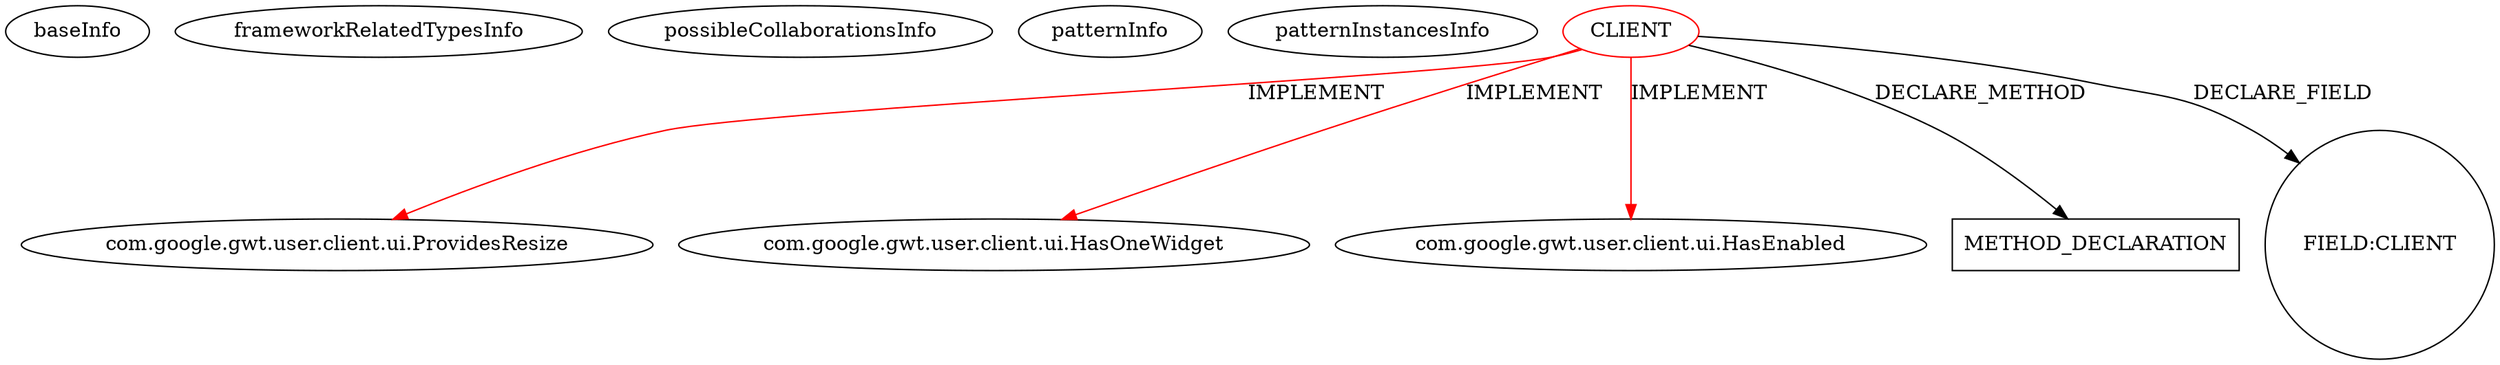 digraph {
baseInfo[graphId=607,category="pattern",isAnonymous=false,possibleRelation=false]
frameworkRelatedTypesInfo[0="com.google.gwt.user.client.ui.ProvidesResize",1="com.google.gwt.user.client.ui.HasOneWidget",2="com.google.gwt.user.client.ui.HasEnabled"]
possibleCollaborationsInfo[]
patternInfo[frequency=2.0,patternRootClient=0]
patternInstancesInfo[0="kospiotr-gwt-layout-designer~/kospiotr-gwt-layout-designer/gwt-layout-designer-master/src/main/java/pl/pkosmowski/gxtshowcase/client/MainPanel.java~MainPanel~3417",1="rdomingonl-layoutTest~/rdomingonl-layoutTest/layoutTest-master/src/main/java/nl/tc/rd/exp/layouttest/client/mvp/view/WidgetDesignerView.java~WidgetDesignerView~4344"]
7[label="com.google.gwt.user.client.ui.ProvidesResize",vertexType="FRAMEWORK_INTERFACE_TYPE",isFrameworkType=false]
0[label="CLIENT",vertexType="ROOT_CLIENT_CLASS_DECLARATION",isFrameworkType=false,color=red]
8[label="com.google.gwt.user.client.ui.HasOneWidget",vertexType="FRAMEWORK_INTERFACE_TYPE",isFrameworkType=false]
3[label="com.google.gwt.user.client.ui.HasEnabled",vertexType="FRAMEWORK_INTERFACE_TYPE",isFrameworkType=false]
63[label="METHOD_DECLARATION",vertexType="CLIENT_METHOD_DECLARATION",isFrameworkType=false,shape=box]
41[label="FIELD:CLIENT",vertexType="FIELD_DECLARATION",isFrameworkType=false,shape=circle]
0->7[label="IMPLEMENT",color=red]
0->41[label="DECLARE_FIELD"]
0->63[label="DECLARE_METHOD"]
0->8[label="IMPLEMENT",color=red]
0->3[label="IMPLEMENT",color=red]
}

